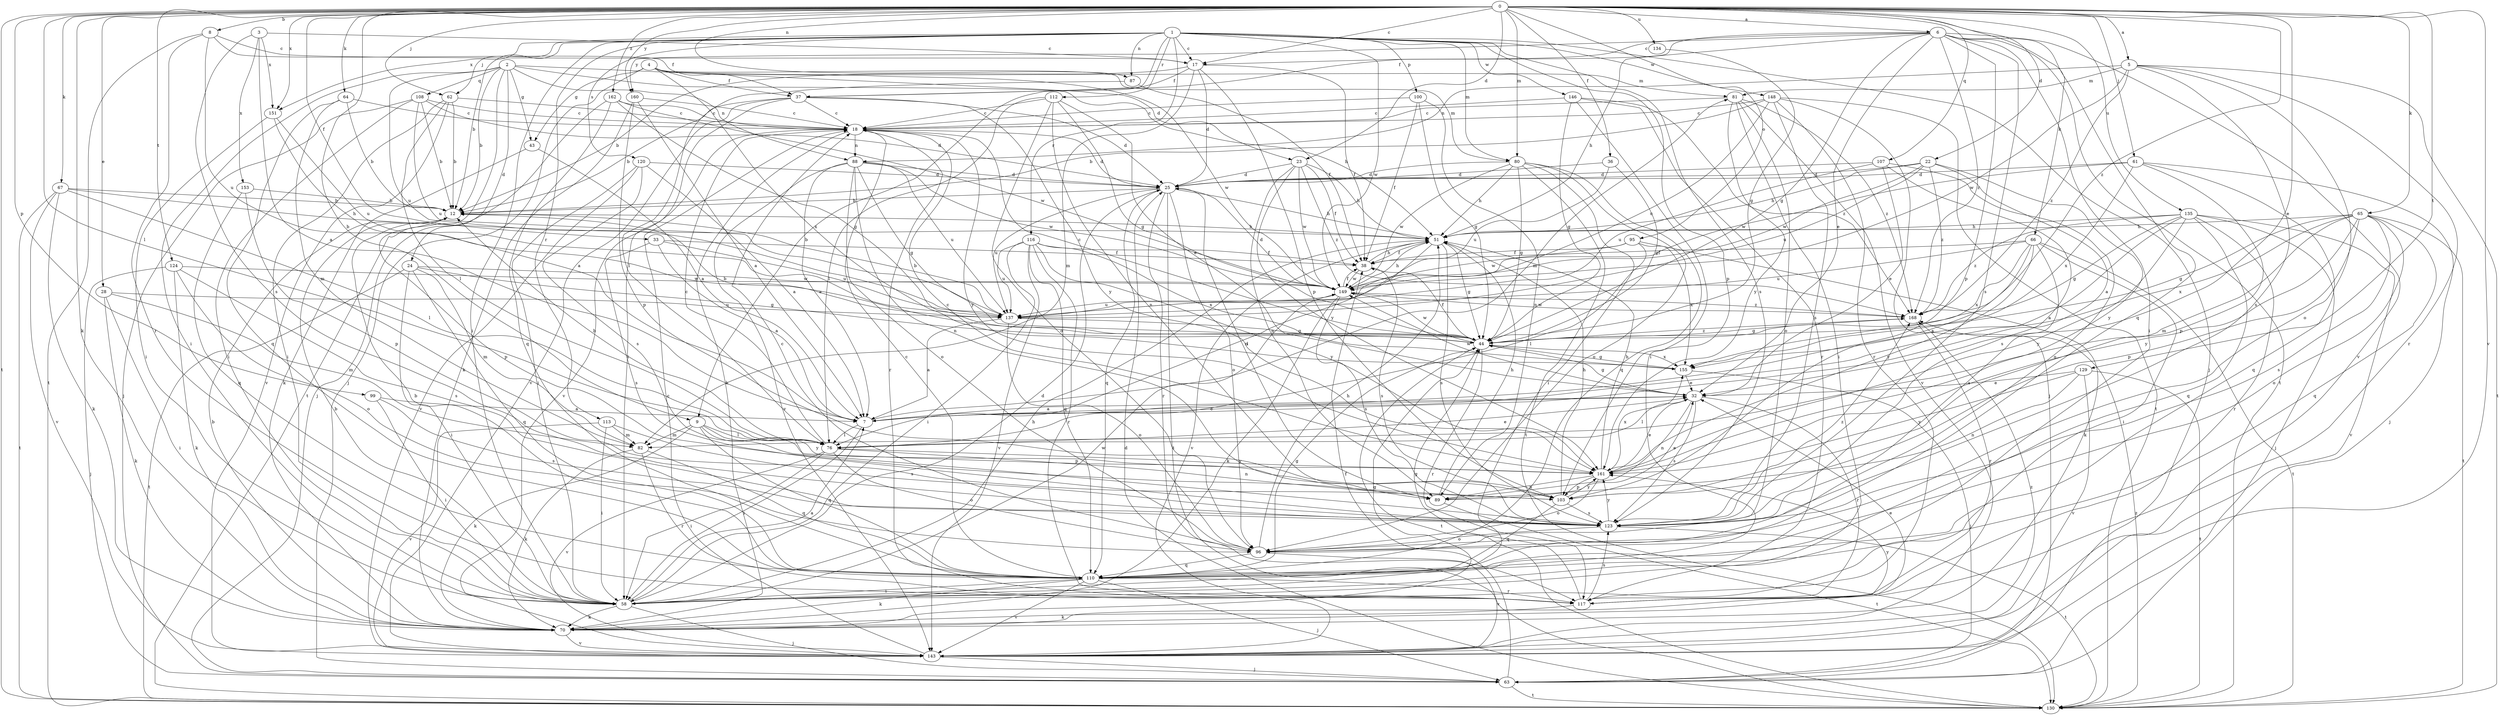 strict digraph  {
0;
1;
2;
3;
4;
5;
6;
7;
8;
9;
12;
17;
18;
22;
23;
24;
25;
28;
32;
33;
36;
37;
38;
43;
44;
51;
58;
61;
62;
63;
64;
65;
66;
67;
70;
76;
80;
81;
82;
87;
88;
89;
95;
96;
99;
100;
103;
107;
108;
110;
112;
113;
116;
117;
120;
123;
124;
129;
130;
134;
135;
137;
143;
146;
148;
149;
151;
153;
155;
160;
161;
162;
168;
0 -> 5  [label=a];
0 -> 6  [label=a];
0 -> 8  [label=b];
0 -> 9  [label=b];
0 -> 17  [label=c];
0 -> 22  [label=d];
0 -> 23  [label=d];
0 -> 28  [label=e];
0 -> 32  [label=e];
0 -> 33  [label=f];
0 -> 36  [label=f];
0 -> 61  [label=j];
0 -> 62  [label=j];
0 -> 64  [label=k];
0 -> 65  [label=k];
0 -> 66  [label=k];
0 -> 67  [label=k];
0 -> 70  [label=k];
0 -> 76  [label=l];
0 -> 80  [label=m];
0 -> 87  [label=n];
0 -> 95  [label=o];
0 -> 99  [label=p];
0 -> 107  [label=q];
0 -> 124  [label=t];
0 -> 129  [label=t];
0 -> 130  [label=t];
0 -> 134  [label=u];
0 -> 135  [label=u];
0 -> 143  [label=v];
0 -> 151  [label=x];
0 -> 160  [label=y];
0 -> 162  [label=z];
0 -> 168  [label=z];
1 -> 9  [label=b];
1 -> 12  [label=b];
1 -> 17  [label=c];
1 -> 58  [label=i];
1 -> 62  [label=j];
1 -> 63  [label=j];
1 -> 80  [label=m];
1 -> 87  [label=n];
1 -> 100  [label=p];
1 -> 103  [label=p];
1 -> 112  [label=r];
1 -> 113  [label=r];
1 -> 116  [label=r];
1 -> 120  [label=s];
1 -> 123  [label=s];
1 -> 146  [label=w];
1 -> 148  [label=w];
1 -> 149  [label=w];
1 -> 151  [label=x];
2 -> 12  [label=b];
2 -> 23  [label=d];
2 -> 24  [label=d];
2 -> 43  [label=g];
2 -> 51  [label=h];
2 -> 58  [label=i];
2 -> 88  [label=n];
2 -> 108  [label=q];
2 -> 130  [label=t];
2 -> 137  [label=u];
3 -> 7  [label=a];
3 -> 17  [label=c];
3 -> 123  [label=s];
3 -> 151  [label=x];
3 -> 153  [label=x];
4 -> 37  [label=f];
4 -> 43  [label=g];
4 -> 63  [label=j];
4 -> 80  [label=m];
4 -> 81  [label=m];
4 -> 149  [label=w];
4 -> 155  [label=x];
5 -> 81  [label=m];
5 -> 88  [label=n];
5 -> 96  [label=o];
5 -> 117  [label=r];
5 -> 123  [label=s];
5 -> 130  [label=t];
5 -> 149  [label=w];
5 -> 168  [label=z];
6 -> 17  [label=c];
6 -> 32  [label=e];
6 -> 37  [label=f];
6 -> 44  [label=g];
6 -> 51  [label=h];
6 -> 58  [label=i];
6 -> 103  [label=p];
6 -> 110  [label=q];
6 -> 123  [label=s];
6 -> 130  [label=t];
6 -> 143  [label=v];
6 -> 160  [label=y];
6 -> 168  [label=z];
7 -> 32  [label=e];
7 -> 58  [label=i];
7 -> 76  [label=l];
7 -> 81  [label=m];
8 -> 17  [label=c];
8 -> 37  [label=f];
8 -> 117  [label=r];
8 -> 130  [label=t];
8 -> 137  [label=u];
9 -> 70  [label=k];
9 -> 76  [label=l];
9 -> 82  [label=m];
9 -> 103  [label=p];
9 -> 110  [label=q];
9 -> 161  [label=y];
12 -> 51  [label=h];
12 -> 103  [label=p];
17 -> 12  [label=b];
17 -> 25  [label=d];
17 -> 37  [label=f];
17 -> 38  [label=f];
17 -> 82  [label=m];
17 -> 103  [label=p];
18 -> 25  [label=d];
18 -> 70  [label=k];
18 -> 88  [label=n];
18 -> 117  [label=r];
18 -> 143  [label=v];
18 -> 161  [label=y];
22 -> 7  [label=a];
22 -> 25  [label=d];
22 -> 51  [label=h];
22 -> 137  [label=u];
22 -> 149  [label=w];
22 -> 161  [label=y];
22 -> 168  [label=z];
23 -> 25  [label=d];
23 -> 38  [label=f];
23 -> 51  [label=h];
23 -> 89  [label=n];
23 -> 149  [label=w];
23 -> 161  [label=y];
23 -> 168  [label=z];
24 -> 44  [label=g];
24 -> 58  [label=i];
24 -> 82  [label=m];
24 -> 110  [label=q];
24 -> 130  [label=t];
24 -> 149  [label=w];
25 -> 12  [label=b];
25 -> 51  [label=h];
25 -> 89  [label=n];
25 -> 96  [label=o];
25 -> 110  [label=q];
25 -> 117  [label=r];
25 -> 130  [label=t];
25 -> 137  [label=u];
28 -> 58  [label=i];
28 -> 70  [label=k];
28 -> 82  [label=m];
28 -> 137  [label=u];
32 -> 7  [label=a];
32 -> 44  [label=g];
32 -> 76  [label=l];
32 -> 89  [label=n];
32 -> 117  [label=r];
32 -> 123  [label=s];
32 -> 149  [label=w];
33 -> 7  [label=a];
33 -> 38  [label=f];
33 -> 123  [label=s];
33 -> 137  [label=u];
36 -> 25  [label=d];
36 -> 44  [label=g];
36 -> 137  [label=u];
37 -> 12  [label=b];
37 -> 18  [label=c];
37 -> 25  [label=d];
37 -> 58  [label=i];
37 -> 143  [label=v];
37 -> 161  [label=y];
38 -> 51  [label=h];
38 -> 123  [label=s];
38 -> 149  [label=w];
43 -> 7  [label=a];
43 -> 70  [label=k];
44 -> 12  [label=b];
44 -> 18  [label=c];
44 -> 38  [label=f];
44 -> 117  [label=r];
44 -> 130  [label=t];
44 -> 149  [label=w];
44 -> 155  [label=x];
44 -> 168  [label=z];
51 -> 38  [label=f];
51 -> 44  [label=g];
51 -> 76  [label=l];
51 -> 123  [label=s];
51 -> 143  [label=v];
58 -> 7  [label=a];
58 -> 12  [label=b];
58 -> 25  [label=d];
58 -> 51  [label=h];
58 -> 63  [label=j];
58 -> 70  [label=k];
58 -> 149  [label=w];
61 -> 25  [label=d];
61 -> 63  [label=j];
61 -> 103  [label=p];
61 -> 110  [label=q];
61 -> 149  [label=w];
61 -> 155  [label=x];
62 -> 12  [label=b];
62 -> 18  [label=c];
62 -> 58  [label=i];
62 -> 76  [label=l];
62 -> 143  [label=v];
63 -> 38  [label=f];
63 -> 130  [label=t];
64 -> 12  [label=b];
64 -> 18  [label=c];
64 -> 82  [label=m];
64 -> 110  [label=q];
65 -> 44  [label=g];
65 -> 51  [label=h];
65 -> 82  [label=m];
65 -> 96  [label=o];
65 -> 103  [label=p];
65 -> 110  [label=q];
65 -> 123  [label=s];
65 -> 130  [label=t];
65 -> 155  [label=x];
65 -> 161  [label=y];
66 -> 7  [label=a];
66 -> 38  [label=f];
66 -> 58  [label=i];
66 -> 123  [label=s];
66 -> 130  [label=t];
66 -> 137  [label=u];
66 -> 155  [label=x];
66 -> 161  [label=y];
67 -> 12  [label=b];
67 -> 51  [label=h];
67 -> 70  [label=k];
67 -> 76  [label=l];
67 -> 130  [label=t];
67 -> 143  [label=v];
70 -> 12  [label=b];
70 -> 32  [label=e];
70 -> 44  [label=g];
70 -> 143  [label=v];
70 -> 161  [label=y];
76 -> 12  [label=b];
76 -> 18  [label=c];
76 -> 32  [label=e];
76 -> 58  [label=i];
76 -> 89  [label=n];
76 -> 96  [label=o];
76 -> 143  [label=v];
76 -> 161  [label=y];
80 -> 25  [label=d];
80 -> 44  [label=g];
80 -> 51  [label=h];
80 -> 58  [label=i];
80 -> 96  [label=o];
80 -> 110  [label=q];
80 -> 130  [label=t];
80 -> 149  [label=w];
81 -> 18  [label=c];
81 -> 58  [label=i];
81 -> 96  [label=o];
81 -> 143  [label=v];
81 -> 161  [label=y];
81 -> 168  [label=z];
82 -> 70  [label=k];
82 -> 110  [label=q];
82 -> 117  [label=r];
87 -> 38  [label=f];
87 -> 76  [label=l];
88 -> 7  [label=a];
88 -> 25  [label=d];
88 -> 44  [label=g];
88 -> 89  [label=n];
88 -> 96  [label=o];
88 -> 137  [label=u];
88 -> 143  [label=v];
88 -> 149  [label=w];
89 -> 32  [label=e];
89 -> 51  [label=h];
89 -> 130  [label=t];
95 -> 38  [label=f];
95 -> 70  [label=k];
95 -> 76  [label=l];
95 -> 149  [label=w];
95 -> 155  [label=x];
96 -> 18  [label=c];
96 -> 51  [label=h];
96 -> 110  [label=q];
96 -> 143  [label=v];
99 -> 7  [label=a];
99 -> 58  [label=i];
99 -> 123  [label=s];
100 -> 18  [label=c];
100 -> 38  [label=f];
100 -> 44  [label=g];
100 -> 89  [label=n];
103 -> 51  [label=h];
103 -> 110  [label=q];
103 -> 123  [label=s];
103 -> 161  [label=y];
107 -> 25  [label=d];
107 -> 32  [label=e];
107 -> 96  [label=o];
107 -> 123  [label=s];
107 -> 137  [label=u];
108 -> 12  [label=b];
108 -> 18  [label=c];
108 -> 25  [label=d];
108 -> 58  [label=i];
108 -> 63  [label=j];
108 -> 137  [label=u];
110 -> 12  [label=b];
110 -> 18  [label=c];
110 -> 44  [label=g];
110 -> 58  [label=i];
110 -> 63  [label=j];
110 -> 70  [label=k];
110 -> 117  [label=r];
110 -> 143  [label=v];
112 -> 18  [label=c];
112 -> 32  [label=e];
112 -> 44  [label=g];
112 -> 76  [label=l];
112 -> 89  [label=n];
112 -> 96  [label=o];
113 -> 58  [label=i];
113 -> 82  [label=m];
113 -> 123  [label=s];
113 -> 143  [label=v];
116 -> 38  [label=f];
116 -> 58  [label=i];
116 -> 110  [label=q];
116 -> 117  [label=r];
116 -> 137  [label=u];
116 -> 143  [label=v];
116 -> 155  [label=x];
116 -> 161  [label=y];
117 -> 44  [label=g];
117 -> 70  [label=k];
117 -> 123  [label=s];
120 -> 7  [label=a];
120 -> 25  [label=d];
120 -> 58  [label=i];
120 -> 123  [label=s];
120 -> 143  [label=v];
123 -> 96  [label=o];
123 -> 130  [label=t];
123 -> 161  [label=y];
123 -> 168  [label=z];
124 -> 63  [label=j];
124 -> 70  [label=k];
124 -> 96  [label=o];
124 -> 123  [label=s];
124 -> 149  [label=w];
129 -> 32  [label=e];
129 -> 89  [label=n];
129 -> 130  [label=t];
129 -> 143  [label=v];
129 -> 161  [label=y];
130 -> 25  [label=d];
130 -> 168  [label=z];
134 -> 44  [label=g];
135 -> 7  [label=a];
135 -> 44  [label=g];
135 -> 51  [label=h];
135 -> 63  [label=j];
135 -> 110  [label=q];
135 -> 117  [label=r];
135 -> 143  [label=v];
135 -> 161  [label=y];
135 -> 168  [label=z];
137 -> 7  [label=a];
137 -> 12  [label=b];
137 -> 44  [label=g];
137 -> 96  [label=o];
143 -> 18  [label=c];
143 -> 63  [label=j];
143 -> 168  [label=z];
146 -> 18  [label=c];
146 -> 44  [label=g];
146 -> 58  [label=i];
146 -> 117  [label=r];
146 -> 168  [label=z];
148 -> 12  [label=b];
148 -> 18  [label=c];
148 -> 63  [label=j];
148 -> 117  [label=r];
148 -> 123  [label=s];
148 -> 130  [label=t];
148 -> 137  [label=u];
149 -> 25  [label=d];
149 -> 38  [label=f];
149 -> 51  [label=h];
149 -> 70  [label=k];
149 -> 123  [label=s];
149 -> 137  [label=u];
149 -> 168  [label=z];
151 -> 7  [label=a];
151 -> 58  [label=i];
151 -> 137  [label=u];
153 -> 12  [label=b];
153 -> 103  [label=p];
153 -> 110  [label=q];
155 -> 32  [label=e];
155 -> 44  [label=g];
155 -> 63  [label=j];
160 -> 7  [label=a];
160 -> 18  [label=c];
160 -> 70  [label=k];
160 -> 103  [label=p];
161 -> 18  [label=c];
161 -> 32  [label=e];
161 -> 51  [label=h];
161 -> 89  [label=n];
161 -> 96  [label=o];
161 -> 103  [label=p];
161 -> 155  [label=x];
162 -> 18  [label=c];
162 -> 44  [label=g];
162 -> 63  [label=j];
162 -> 110  [label=q];
162 -> 149  [label=w];
168 -> 44  [label=g];
168 -> 117  [label=r];
168 -> 149  [label=w];
}
